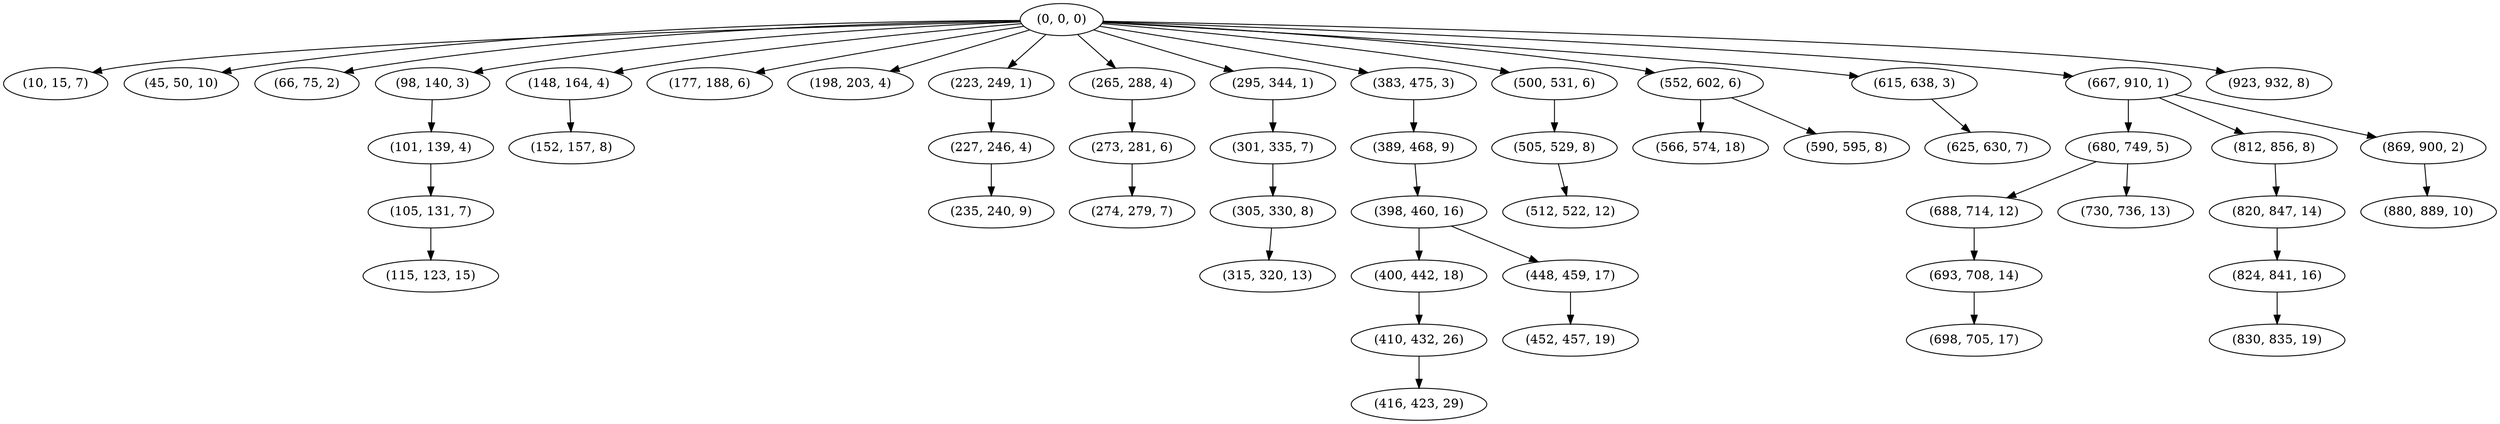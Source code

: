digraph tree {
    "(0, 0, 0)";
    "(10, 15, 7)";
    "(45, 50, 10)";
    "(66, 75, 2)";
    "(98, 140, 3)";
    "(101, 139, 4)";
    "(105, 131, 7)";
    "(115, 123, 15)";
    "(148, 164, 4)";
    "(152, 157, 8)";
    "(177, 188, 6)";
    "(198, 203, 4)";
    "(223, 249, 1)";
    "(227, 246, 4)";
    "(235, 240, 9)";
    "(265, 288, 4)";
    "(273, 281, 6)";
    "(274, 279, 7)";
    "(295, 344, 1)";
    "(301, 335, 7)";
    "(305, 330, 8)";
    "(315, 320, 13)";
    "(383, 475, 3)";
    "(389, 468, 9)";
    "(398, 460, 16)";
    "(400, 442, 18)";
    "(410, 432, 26)";
    "(416, 423, 29)";
    "(448, 459, 17)";
    "(452, 457, 19)";
    "(500, 531, 6)";
    "(505, 529, 8)";
    "(512, 522, 12)";
    "(552, 602, 6)";
    "(566, 574, 18)";
    "(590, 595, 8)";
    "(615, 638, 3)";
    "(625, 630, 7)";
    "(667, 910, 1)";
    "(680, 749, 5)";
    "(688, 714, 12)";
    "(693, 708, 14)";
    "(698, 705, 17)";
    "(730, 736, 13)";
    "(812, 856, 8)";
    "(820, 847, 14)";
    "(824, 841, 16)";
    "(830, 835, 19)";
    "(869, 900, 2)";
    "(880, 889, 10)";
    "(923, 932, 8)";
    "(0, 0, 0)" -> "(10, 15, 7)";
    "(0, 0, 0)" -> "(45, 50, 10)";
    "(0, 0, 0)" -> "(66, 75, 2)";
    "(0, 0, 0)" -> "(98, 140, 3)";
    "(0, 0, 0)" -> "(148, 164, 4)";
    "(0, 0, 0)" -> "(177, 188, 6)";
    "(0, 0, 0)" -> "(198, 203, 4)";
    "(0, 0, 0)" -> "(223, 249, 1)";
    "(0, 0, 0)" -> "(265, 288, 4)";
    "(0, 0, 0)" -> "(295, 344, 1)";
    "(0, 0, 0)" -> "(383, 475, 3)";
    "(0, 0, 0)" -> "(500, 531, 6)";
    "(0, 0, 0)" -> "(552, 602, 6)";
    "(0, 0, 0)" -> "(615, 638, 3)";
    "(0, 0, 0)" -> "(667, 910, 1)";
    "(0, 0, 0)" -> "(923, 932, 8)";
    "(98, 140, 3)" -> "(101, 139, 4)";
    "(101, 139, 4)" -> "(105, 131, 7)";
    "(105, 131, 7)" -> "(115, 123, 15)";
    "(148, 164, 4)" -> "(152, 157, 8)";
    "(223, 249, 1)" -> "(227, 246, 4)";
    "(227, 246, 4)" -> "(235, 240, 9)";
    "(265, 288, 4)" -> "(273, 281, 6)";
    "(273, 281, 6)" -> "(274, 279, 7)";
    "(295, 344, 1)" -> "(301, 335, 7)";
    "(301, 335, 7)" -> "(305, 330, 8)";
    "(305, 330, 8)" -> "(315, 320, 13)";
    "(383, 475, 3)" -> "(389, 468, 9)";
    "(389, 468, 9)" -> "(398, 460, 16)";
    "(398, 460, 16)" -> "(400, 442, 18)";
    "(398, 460, 16)" -> "(448, 459, 17)";
    "(400, 442, 18)" -> "(410, 432, 26)";
    "(410, 432, 26)" -> "(416, 423, 29)";
    "(448, 459, 17)" -> "(452, 457, 19)";
    "(500, 531, 6)" -> "(505, 529, 8)";
    "(505, 529, 8)" -> "(512, 522, 12)";
    "(552, 602, 6)" -> "(566, 574, 18)";
    "(552, 602, 6)" -> "(590, 595, 8)";
    "(615, 638, 3)" -> "(625, 630, 7)";
    "(667, 910, 1)" -> "(680, 749, 5)";
    "(667, 910, 1)" -> "(812, 856, 8)";
    "(667, 910, 1)" -> "(869, 900, 2)";
    "(680, 749, 5)" -> "(688, 714, 12)";
    "(680, 749, 5)" -> "(730, 736, 13)";
    "(688, 714, 12)" -> "(693, 708, 14)";
    "(693, 708, 14)" -> "(698, 705, 17)";
    "(812, 856, 8)" -> "(820, 847, 14)";
    "(820, 847, 14)" -> "(824, 841, 16)";
    "(824, 841, 16)" -> "(830, 835, 19)";
    "(869, 900, 2)" -> "(880, 889, 10)";
}
